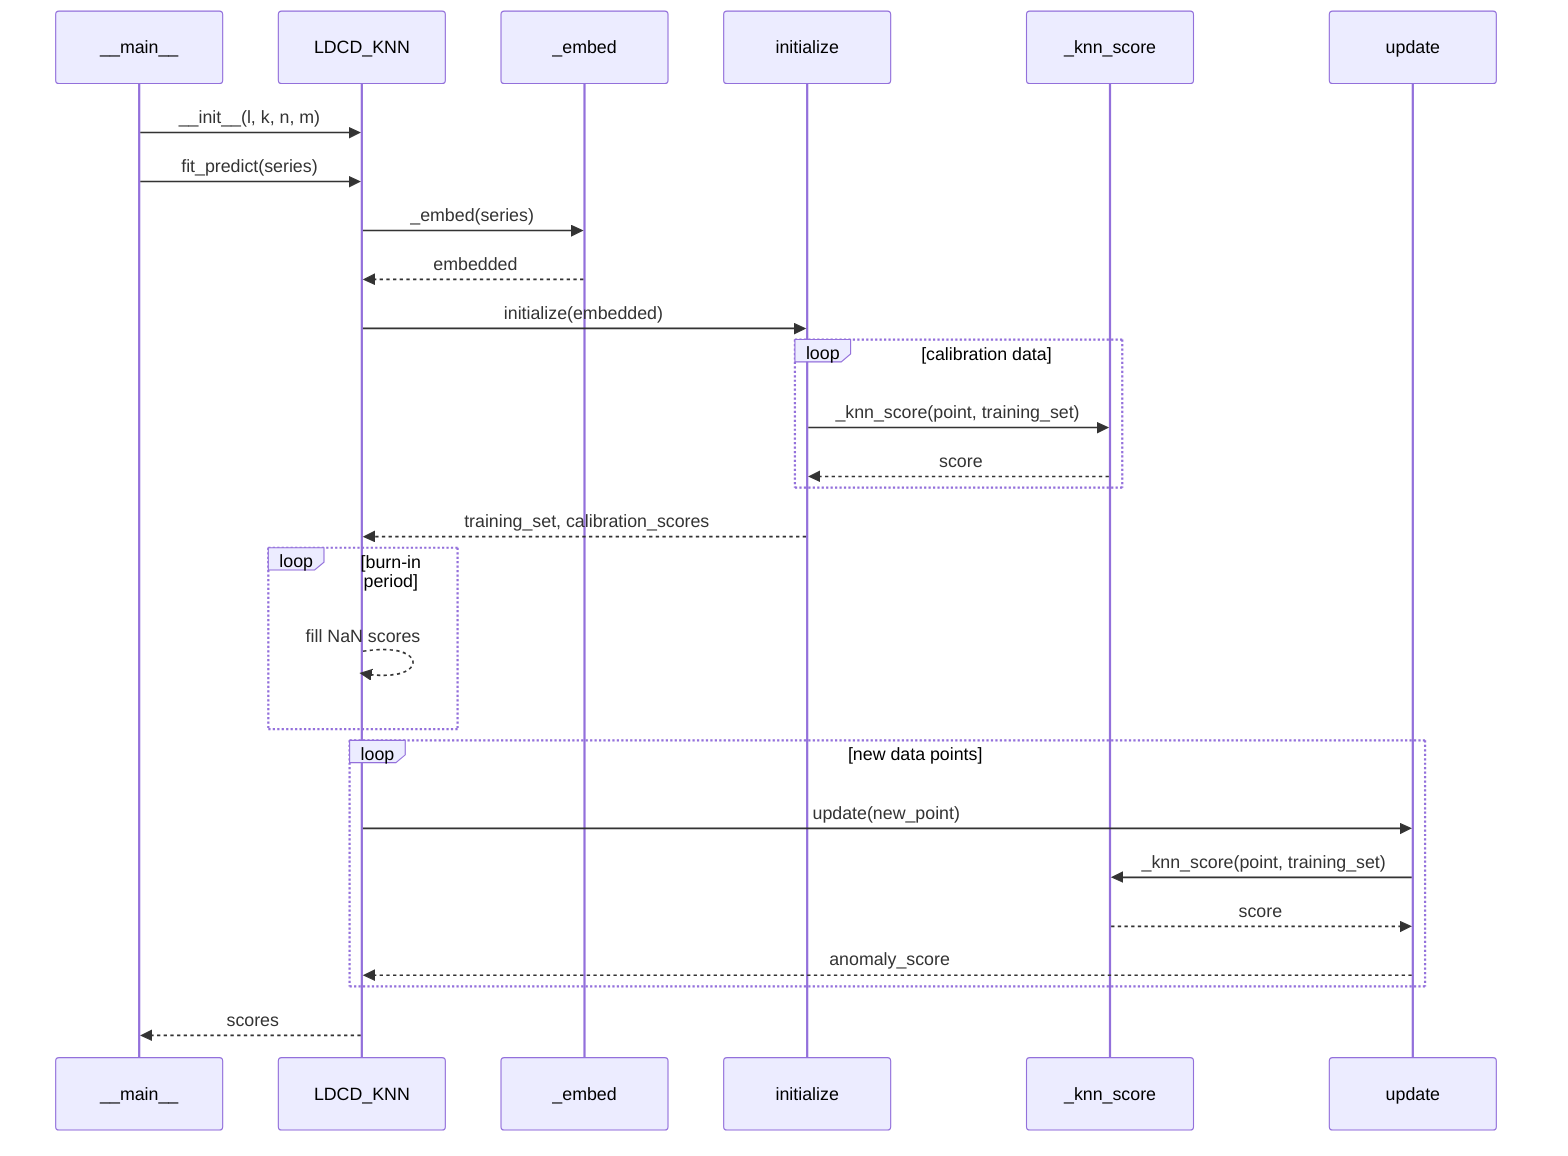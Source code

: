 sequenceDiagram
    participant Main as __main__
    participant Detector as LDCD_KNN
    participant Embed as _embed
    participant Init as initialize
    participant Score as _knn_score
    participant Update as update

    Main->>Detector: __init__(l, k, n, m)
    Main->>Detector: fit_predict(series)
    Detector->>Embed: _embed(series)
    Embed-->>Detector: embedded
    Detector->>Init: initialize(embedded)
    loop calibration data
        Init->>Score: _knn_score(point, training_set)
        Score-->>Init: score
    end
    Init-->>Detector: training_set, calibration_scores
    loop burn-in period
        Detector-->>Detector: fill NaN scores
    end
    loop new data points
        Detector->>Update: update(new_point)
        Update->>Score: _knn_score(point, training_set)
        Score-->>Update: score
        Update-->>Detector: anomaly_score
    end
    Detector-->>Main: scores